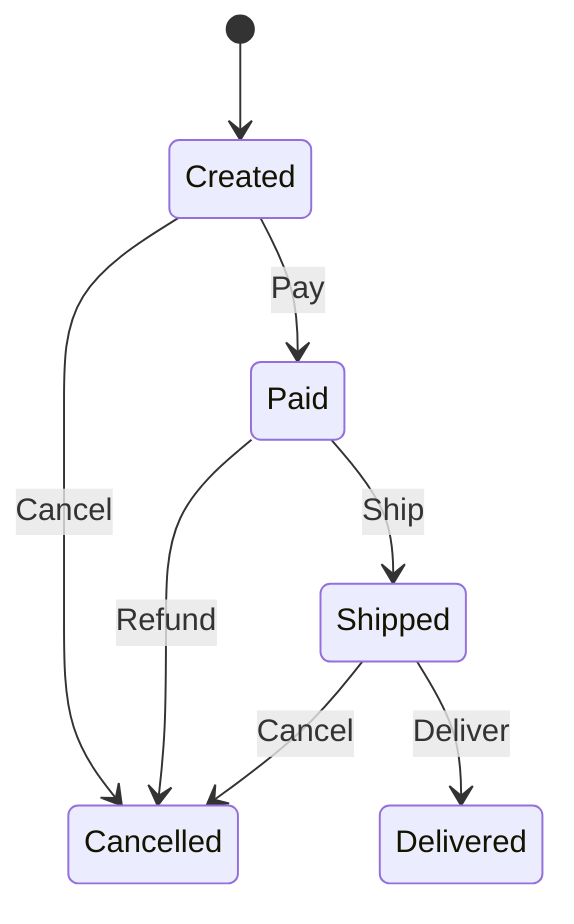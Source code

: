 stateDiagram-v2
    [*] --> Created
    Paid --> Cancelled : Refund
    Paid --> Shipped : Ship
    Shipped --> Cancelled : Cancel
    Shipped --> Delivered : Deliver
    Created --> Cancelled : Cancel
    Created --> Paid : Pay
